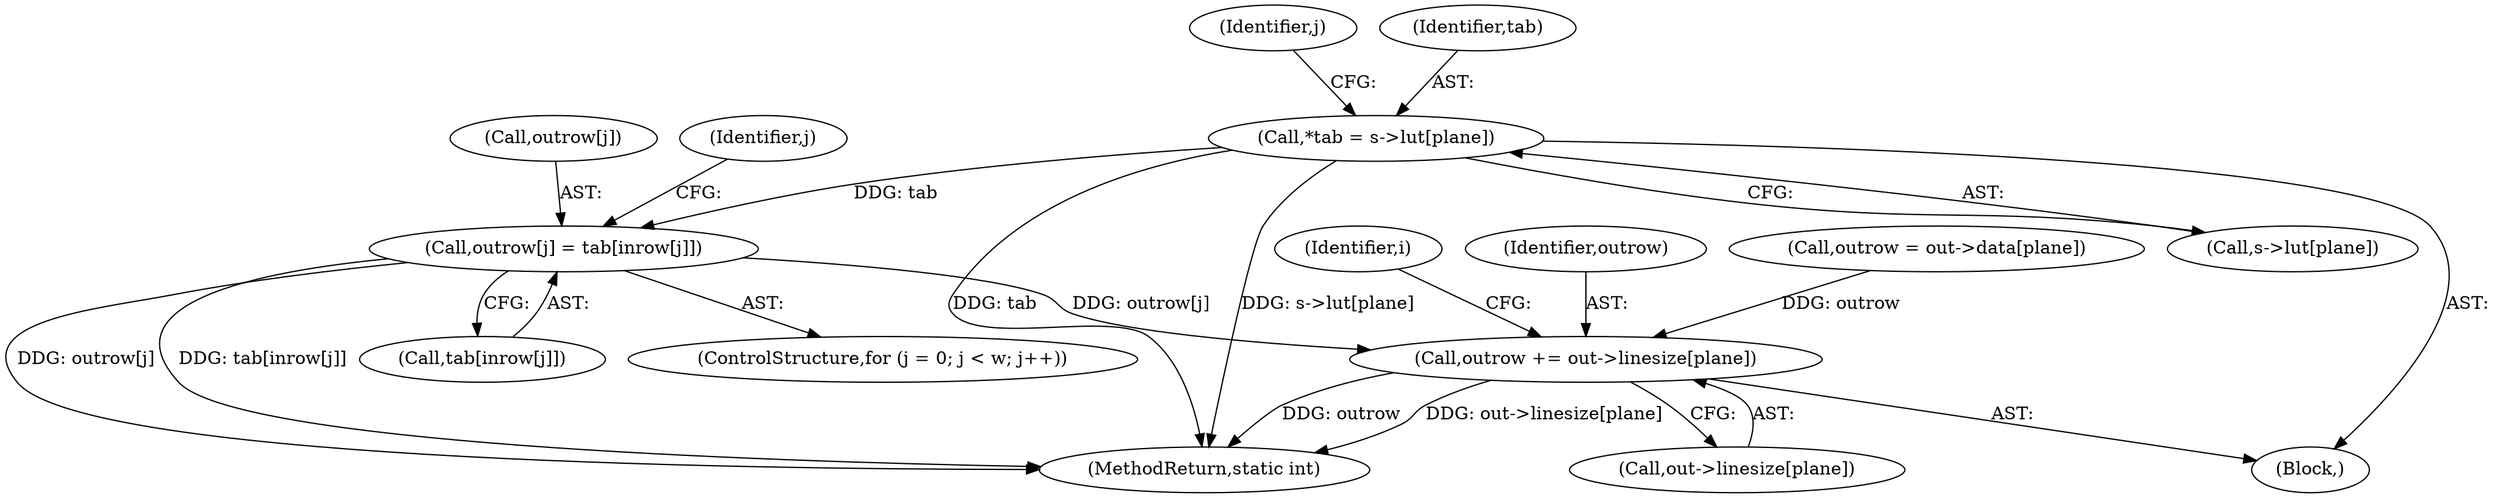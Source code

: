 digraph "0_FFmpeg_e43a0a232dbf6d3c161823c2e07c52e76227a1bc_6@array" {
"1000420" [label="(Call,outrow[j] = tab[inrow[j]])"];
"1000404" [label="(Call,*tab = s->lut[plane])"];
"1000436" [label="(Call,outrow += out->linesize[plane])"];
"1000413" [label="(Identifier,j)"];
"1000402" [label="(Block,)"];
"1000405" [label="(Identifier,tab)"];
"1000436" [label="(Call,outrow += out->linesize[plane])"];
"1000401" [label="(Identifier,i)"];
"1000453" [label="(MethodReturn,static int)"];
"1000424" [label="(Call,tab[inrow[j]])"];
"1000421" [label="(Call,outrow[j])"];
"1000437" [label="(Identifier,outrow)"];
"1000386" [label="(Call,outrow = out->data[plane])"];
"1000438" [label="(Call,out->linesize[plane])"];
"1000420" [label="(Call,outrow[j] = tab[inrow[j]])"];
"1000419" [label="(Identifier,j)"];
"1000404" [label="(Call,*tab = s->lut[plane])"];
"1000406" [label="(Call,s->lut[plane])"];
"1000411" [label="(ControlStructure,for (j = 0; j < w; j++))"];
"1000420" -> "1000411"  [label="AST: "];
"1000420" -> "1000424"  [label="CFG: "];
"1000421" -> "1000420"  [label="AST: "];
"1000424" -> "1000420"  [label="AST: "];
"1000419" -> "1000420"  [label="CFG: "];
"1000420" -> "1000453"  [label="DDG: tab[inrow[j]]"];
"1000420" -> "1000453"  [label="DDG: outrow[j]"];
"1000404" -> "1000420"  [label="DDG: tab"];
"1000420" -> "1000436"  [label="DDG: outrow[j]"];
"1000404" -> "1000402"  [label="AST: "];
"1000404" -> "1000406"  [label="CFG: "];
"1000405" -> "1000404"  [label="AST: "];
"1000406" -> "1000404"  [label="AST: "];
"1000413" -> "1000404"  [label="CFG: "];
"1000404" -> "1000453"  [label="DDG: tab"];
"1000404" -> "1000453"  [label="DDG: s->lut[plane]"];
"1000436" -> "1000402"  [label="AST: "];
"1000436" -> "1000438"  [label="CFG: "];
"1000437" -> "1000436"  [label="AST: "];
"1000438" -> "1000436"  [label="AST: "];
"1000401" -> "1000436"  [label="CFG: "];
"1000436" -> "1000453"  [label="DDG: outrow"];
"1000436" -> "1000453"  [label="DDG: out->linesize[plane]"];
"1000386" -> "1000436"  [label="DDG: outrow"];
}
